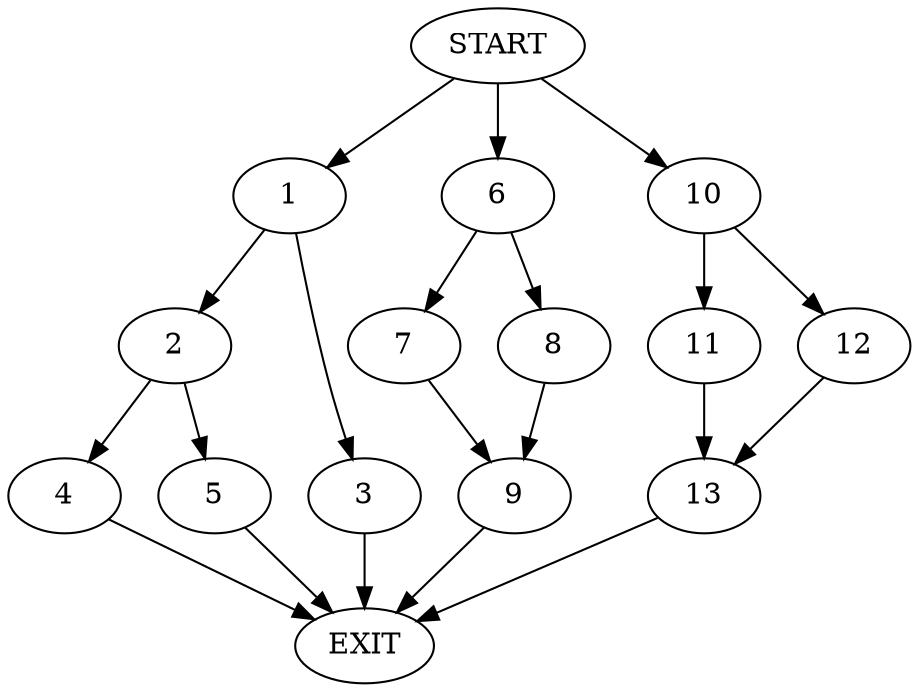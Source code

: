 digraph {
0 [label="START"]
14 [label="EXIT"]
0 -> 1
1 -> 2
1 -> 3
2 -> 4
2 -> 5
3 -> 14
4 -> 14
5 -> 14
0 -> 6
6 -> 7
6 -> 8
7 -> 9
8 -> 9
9 -> 14
0 -> 10
10 -> 11
10 -> 12
11 -> 13
12 -> 13
13 -> 14
}

